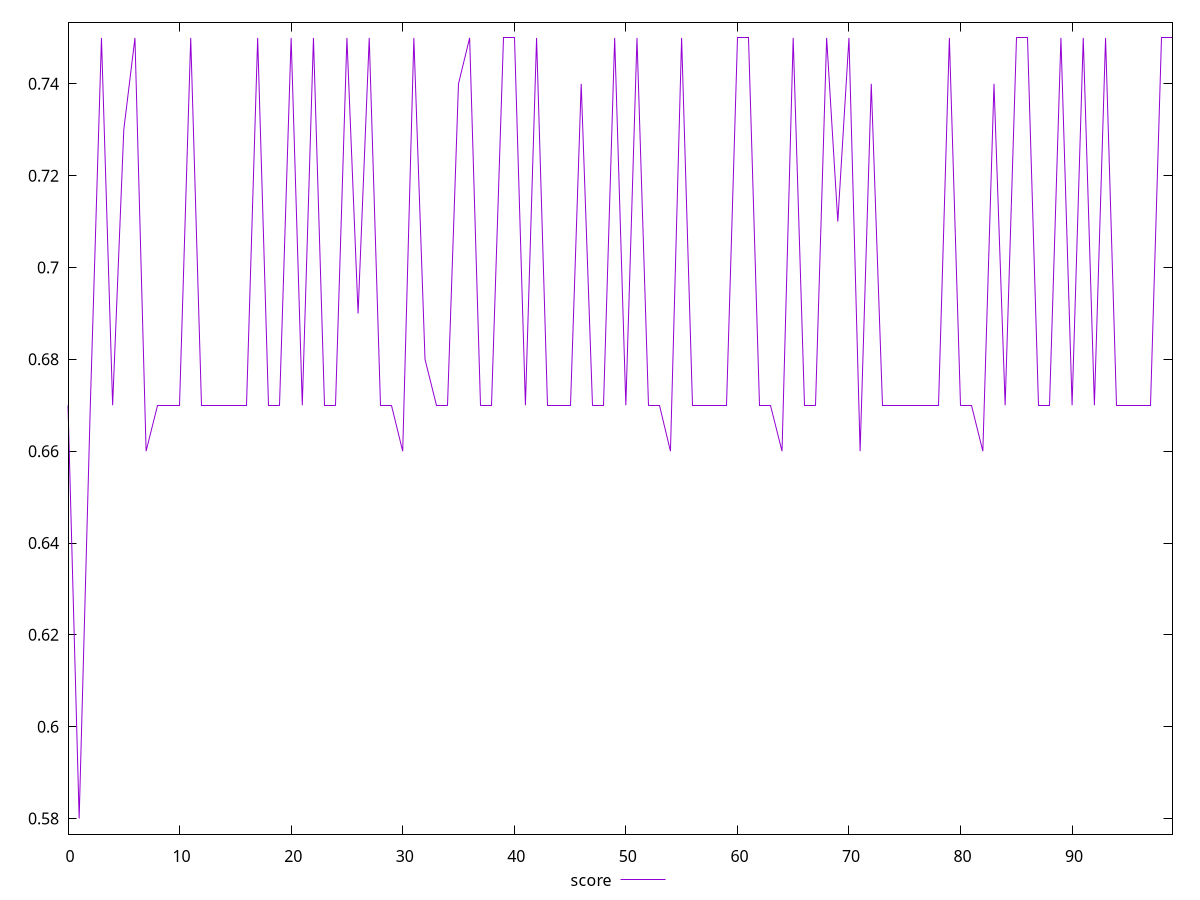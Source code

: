 reset

$score <<EOF
0 0.67
1 0.58
2 0.67
3 0.75
4 0.67
5 0.73
6 0.75
7 0.66
8 0.67
9 0.67
10 0.67
11 0.75
12 0.67
13 0.67
14 0.67
15 0.67
16 0.67
17 0.75
18 0.67
19 0.67
20 0.75
21 0.67
22 0.75
23 0.67
24 0.67
25 0.75
26 0.69
27 0.75
28 0.67
29 0.67
30 0.66
31 0.75
32 0.68
33 0.67
34 0.67
35 0.74
36 0.75
37 0.67
38 0.67
39 0.75
40 0.75
41 0.67
42 0.75
43 0.67
44 0.67
45 0.67
46 0.74
47 0.67
48 0.67
49 0.75
50 0.67
51 0.75
52 0.67
53 0.67
54 0.66
55 0.75
56 0.67
57 0.67
58 0.67
59 0.67
60 0.75
61 0.75
62 0.67
63 0.67
64 0.66
65 0.75
66 0.67
67 0.67
68 0.75
69 0.71
70 0.75
71 0.66
72 0.74
73 0.67
74 0.67
75 0.67
76 0.67
77 0.67
78 0.67
79 0.75
80 0.67
81 0.67
82 0.66
83 0.74
84 0.67
85 0.75
86 0.75
87 0.67
88 0.67
89 0.75
90 0.67
91 0.75
92 0.67
93 0.75
94 0.67
95 0.67
96 0.67
97 0.67
98 0.75
99 0.75
EOF

set key outside below
set xrange [0:99]
set yrange [0.5766:0.7534]
set trange [0.5766:0.7534]
set terminal svg size 640, 500 enhanced background rgb 'white'
set output "report_00026_2021-02-22T21:38:55.199Z/uses-webp-images/samples/pages/score/values.svg"

plot $score title "score" with line

reset
